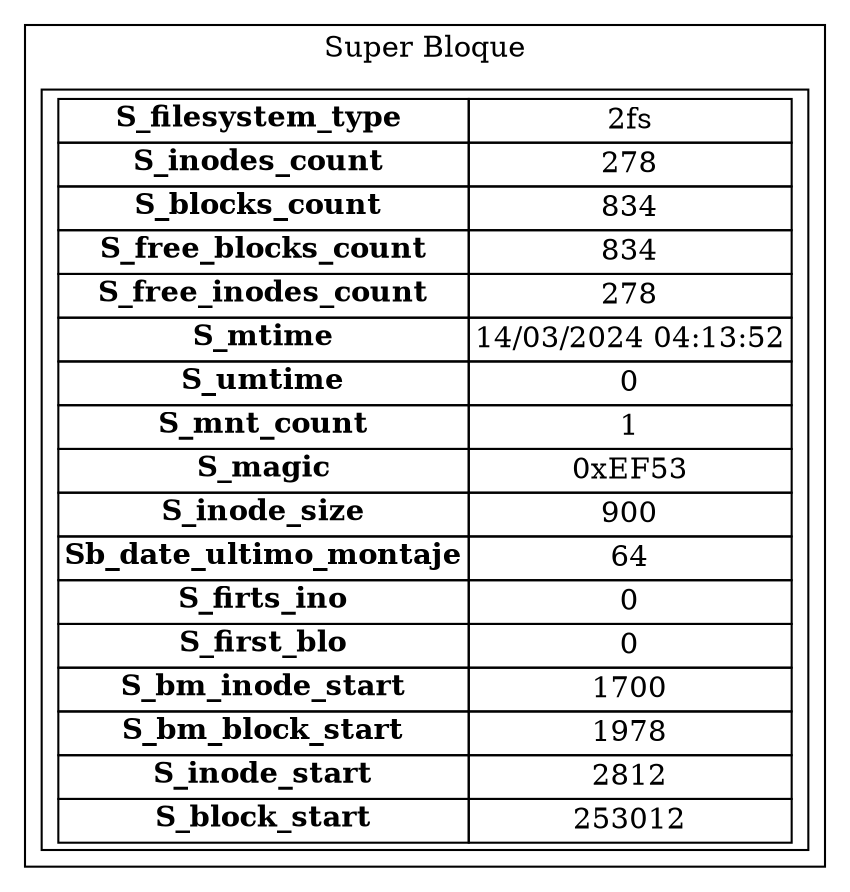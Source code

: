 digraph G{
subgraph cluster{
label="Super Bloque"
tbl[shape=box,label=<
<table border='0' cellborder='1' cellspacing='0' width='300'  height='200' >
<tr><td><b>S_filesystem_type </b></td><td>2fs</td> </tr>*<tr><td><b>S_inodes_count </b></td><td>278</td> </tr>
<tr><td><b>S_blocks_count </b></td><td>834</td> </tr>
<tr><td><b>S_free_blocks_count</b></td><td>834</td> </tr>
<tr><td><b>S_free_inodes_count</b></td><td>278</td> </tr>
<tr><td><b>S_mtime</b></td><td>14/03/2024 04:13:52</td> </tr>
<tr><td><b>S_umtime</b></td><td>0</td> </tr>
<tr><td><b>S_mnt_count</b></td><td>1</td> </tr>
<tr><td><b>S_magic</b></td><td>0xEF53</td> </tr>
<tr><td><b>S_inode_size</b></td><td>900</td> </tr>
<tr><td><b>Sb_date_ultimo_montaje</b></td><td>64</td> </tr>
<tr><td><b>S_firts_ino</b></td><td>0</td> </tr>
<tr><td><b>S_first_blo</b></td><td>0</td> </tr>
<tr><td><b>S_bm_inode_start</b></td><td>1700</td> </tr>
<tr><td><b>S_bm_block_start</b></td><td>1978</td> </tr>
<tr><td><b>S_inode_start</b></td><td>2812</td> </tr>
<tr><td><b>S_block_start</b></td><td>253012</td> </tr>
</table>
>];
}}
